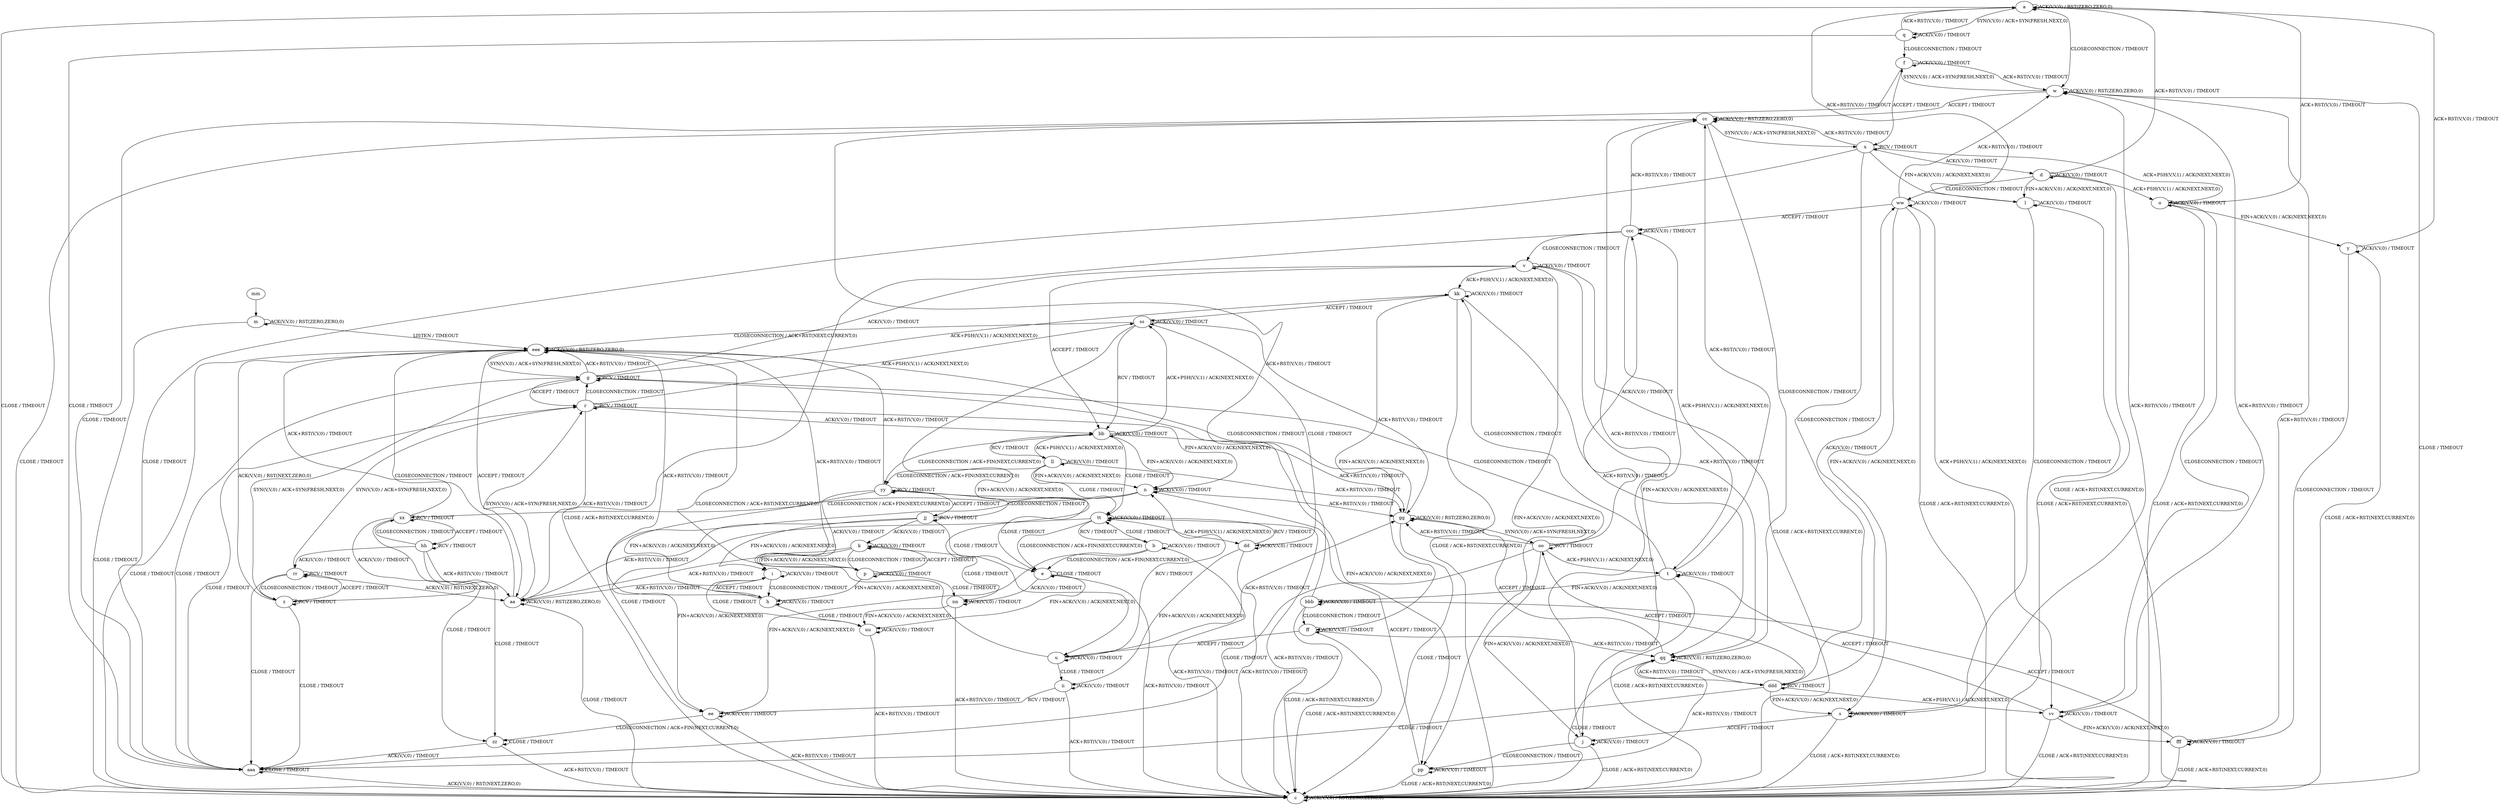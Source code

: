 digraph "" {
	graph ["Incoming time"=1.6243925094604492,
		"Outgoing time"=1.6893410682678223,
		Output="{'States': 58, 'Transitions': 685, 'Filename': '../results/tcp/TCP_Linux_Server-TCP_Linux_Server-yices-1.dot'}",
		Reference="{'States': 58, 'Transitions': 685, 'Filename': '../subjects/tcp/TCP_Linux_Server.dot'}",
		Solver=yices,
		Updated="{'States': 58, 'Transitions': 685, 'Filename': '../subjects/tcp/TCP_Linux_Server.dot'}",
		"f-measure"=1.0,
		precision=1.0,
		recall=1.0
	];
	a -> a [key=0,
	label="ACK(V,V,0) / RST(ZERO,ZERO,0)"];
a -> c [key=0,
label="CLOSE / TIMEOUT"];
a -> q [key=0,
label="SYN(V,V,0) / ACK+SYN(FRESH,NEXT,0)"];
a -> w [key=0,
label="CLOSECONNECTION / TIMEOUT"];
b -> b [key=0,
label="ACK(V,V,0) / TIMEOUT"];
b -> c [key=0,
label="ACK+RST(V,V,0) / TIMEOUT"];
b -> e [key=0,
label="CLOSECONNECTION / ACK+FIN(NEXT,CURRENT,0)"];
b -> ee [key=0,
label="FIN+ACK(V,V,0) / ACK(NEXT,NEXT,0)"];
b -> tt [key=0,
label="CLOSE / TIMEOUT"];
c -> c [key=0,
label="ACK(V,V,0) / RST(ZERO,ZERO,0)"];
d -> a [key=0,
label="ACK+RST(V,V,0) / TIMEOUT"];
d -> c [key=0,
label="CLOSE / ACK+RST(NEXT,CURRENT,0)"];
d -> d [key=0,
label="ACK(V,V,0) / TIMEOUT"];
d -> l [key=0,
label="FIN+ACK(V,V,0) / ACK(NEXT,NEXT,0)"];
d -> o [key=0,
label="ACK+PSH(V,V,1) / ACK(NEXT,NEXT,0)"];
d -> ww [key=0,
label="CLOSECONNECTION / TIMEOUT"];
e -> c [key=0,
label="ACK+RST(V,V,0) / TIMEOUT"];
e -> e [key=0,
label="CLOSE / TIMEOUT"];
e -> nn [key=0,
label="ACK(V,V,0) / TIMEOUT"];
e -> uu [key=0,
label="FIN+ACK(V,V,0) / ACK(NEXT,NEXT,0)"];
f -> f [key=0,
label="ACK(V,V,0) / TIMEOUT"];
f -> w [key=0,
label="ACK+RST(V,V,0) / TIMEOUT"];
f -> x [key=0,
label="ACCEPT / TIMEOUT"];
f -> aaa [key=0,
label="CLOSE / TIMEOUT"];
g -> g [key=0,
label="RCV / TIMEOUT"];
g -> r [key=0,
label="ACCEPT / TIMEOUT"];
g -> v [key=0,
label="ACK(V,V,0) / TIMEOUT"];
g -> kk [key=0,
label="ACK+PSH(V,V,1) / ACK(NEXT,NEXT,0)"];
g -> pp [key=0,
label="FIN+ACK(V,V,0) / ACK(NEXT,NEXT,0)"];
g -> aaa [key=0,
label="CLOSE / TIMEOUT"];
g -> eee [key=0,
label="ACK+RST(V,V,0) / TIMEOUT"];
h -> h [key=0,
label="ACK(V,V,0) / TIMEOUT"];
h -> i [key=0,
label="ACCEPT / TIMEOUT"];
h -> uu [key=0,
label="CLOSE / TIMEOUT"];
h -> eee [key=0,
label="ACK+RST(V,V,0) / TIMEOUT"];
i -> h [key=0,
label="CLOSECONNECTION / TIMEOUT"];
i -> i [key=0,
label="ACK(V,V,0) / TIMEOUT"];
i -> aa [key=0,
label="ACK+RST(V,V,0) / TIMEOUT"];
i -> uu [key=0,
label="CLOSE / TIMEOUT"];
j -> c [key=0,
label="CLOSE / ACK+RST(NEXT,CURRENT,0)"];
j -> j [key=0,
label="ACK(V,V,0) / TIMEOUT"];
j -> cc [key=0,
label="ACK+RST(V,V,0) / TIMEOUT"];
j -> pp [key=0,
label="CLOSECONNECTION / TIMEOUT"];
k -> i [key=0,
label="FIN+ACK(V,V,0) / ACK(NEXT,NEXT,0)"];
k -> k [key=0,
label="ACK(V,V,0) / TIMEOUT"];
k -> p [key=0,
label="CLOSECONNECTION / TIMEOUT"];
k -> aa [key=0,
label="ACK+RST(V,V,0) / TIMEOUT"];
k -> nn [key=0,
label="CLOSE / TIMEOUT"];
l -> a [key=0,
label="ACK+RST(V,V,0) / TIMEOUT"];
l -> c [key=0,
label="CLOSE / ACK+RST(NEXT,CURRENT,0)"];
l -> l [key=0,
label="ACK(V,V,0) / TIMEOUT"];
l -> s [key=0,
label="CLOSECONNECTION / TIMEOUT"];
m -> c [key=0,
label="CLOSE / TIMEOUT"];
m -> m [key=0,
label="ACK(V,V,0) / RST(ZERO,ZERO,0)"];
m -> eee [key=0,
label="LISTEN / TIMEOUT"];
n -> n [key=0,
label="ACK(V,V,0) / TIMEOUT"];
n -> ee [key=0,
label="CLOSE / TIMEOUT"];
n -> gg [key=0,
label="ACK+RST(V,V,0) / TIMEOUT"];
n -> xx [key=0,
label="CLOSECONNECTION / ACK+FIN(NEXT,CURRENT,0)"];
o -> a [key=0,
label="ACK+RST(V,V,0) / TIMEOUT"];
o -> c [key=0,
label="CLOSE / ACK+RST(NEXT,CURRENT,0)"];
o -> o [key=0,
label="ACK(V,V,0) / TIMEOUT"];
o -> y [key=0,
label="FIN+ACK(V,V,0) / ACK(NEXT,NEXT,0)"];
o -> vv [key=0,
label="CLOSECONNECTION / TIMEOUT"];
p -> h [key=0,
label="FIN+ACK(V,V,0) / ACK(NEXT,NEXT,0)"];
p -> k [key=0,
label="ACCEPT / TIMEOUT"];
p -> p [key=0,
label="ACK(V,V,0) / TIMEOUT"];
p -> nn [key=0,
label="CLOSE / TIMEOUT"];
p -> eee [key=0,
label="ACK+RST(V,V,0) / TIMEOUT"];
q -> a [key=0,
label="ACK+RST(V,V,0) / TIMEOUT"];
q -> f [key=0,
label="CLOSECONNECTION / TIMEOUT"];
q -> q [key=0,
label="ACK(V,V,0) / TIMEOUT"];
q -> aaa [key=0,
label="CLOSE / TIMEOUT"];
r -> g [key=0,
label="CLOSECONNECTION / TIMEOUT"];
r -> n [key=0,
label="FIN+ACK(V,V,0) / ACK(NEXT,NEXT,0)"];
r -> r [key=0,
label="RCV / TIMEOUT"];
r -> aa [key=0,
label="ACK+RST(V,V,0) / TIMEOUT"];
r -> bb [key=0,
label="ACK(V,V,0) / TIMEOUT"];
r -> ss [key=0,
label="ACK+PSH(V,V,1) / ACK(NEXT,NEXT,0)"];
r -> aaa [key=0,
label="CLOSE / TIMEOUT"];
s -> c [key=0,
label="CLOSE / ACK+RST(NEXT,CURRENT,0)"];
s -> j [key=0,
label="ACCEPT / TIMEOUT"];
s -> s [key=0,
label="ACK(V,V,0) / TIMEOUT"];
s -> w [key=0,
label="ACK+RST(V,V,0) / TIMEOUT"];
t -> c [key=0,
label="CLOSE / ACK+RST(NEXT,CURRENT,0)"];
t -> t [key=0,
label="ACK(V,V,0) / TIMEOUT"];
t -> cc [key=0,
label="ACK+RST(V,V,0) / TIMEOUT"];
t -> kk [key=0,
label="CLOSECONNECTION / TIMEOUT"];
t -> bbb [key=0,
label="FIN+ACK(V,V,0) / ACK(NEXT,NEXT,0)"];
u -> n [key=0,
label="RCV / TIMEOUT"];
u -> u [key=0,
label="ACK(V,V,0) / TIMEOUT"];
u -> gg [key=0,
label="ACK+RST(V,V,0) / TIMEOUT"];
u -> ii [key=0,
label="CLOSE / TIMEOUT"];
u -> eee [key=0,
label="CLOSECONNECTION / ACK+RST(NEXT,CURRENT,0)"];
v -> c [key=0,
label="CLOSE / ACK+RST(NEXT,CURRENT,0)"];
v -> v [key=0,
label="ACK(V,V,0) / TIMEOUT"];
v -> bb [key=0,
label="ACCEPT / TIMEOUT"];
v -> kk [key=0,
label="ACK+PSH(V,V,1) / ACK(NEXT,NEXT,0)"];
v -> pp [key=0,
label="FIN+ACK(V,V,0) / ACK(NEXT,NEXT,0)"];
v -> qq [key=0,
label="ACK+RST(V,V,0) / TIMEOUT"];
w -> c [key=0,
label="CLOSE / TIMEOUT"];
w -> f [key=0,
label="SYN(V,V,0) / ACK+SYN(FRESH,NEXT,0)"];
w -> w [key=0,
label="ACK(V,V,0) / RST(ZERO,ZERO,0)"];
w -> cc [key=0,
label="ACCEPT / TIMEOUT"];
x -> d [key=0,
label="ACK(V,V,0) / TIMEOUT"];
x -> l [key=0,
label="FIN+ACK(V,V,0) / ACK(NEXT,NEXT,0)"];
x -> o [key=0,
label="ACK+PSH(V,V,1) / ACK(NEXT,NEXT,0)"];
x -> x [key=0,
label="RCV / TIMEOUT"];
x -> cc [key=0,
label="ACK+RST(V,V,0) / TIMEOUT"];
x -> aaa [key=0,
label="CLOSE / TIMEOUT"];
x -> ddd [key=0,
label="CLOSECONNECTION / TIMEOUT"];
y -> a [key=0,
label="ACK+RST(V,V,0) / TIMEOUT"];
y -> c [key=0,
label="CLOSE / ACK+RST(NEXT,CURRENT,0)"];
y -> y [key=0,
label="ACK(V,V,0) / TIMEOUT"];
y -> fff [key=0,
label="CLOSECONNECTION / TIMEOUT"];
z -> g [key=0,
label="SYN(V,V,0) / ACK+SYN(FRESH,NEXT,0)"];
z -> z [key=0,
label="RCV / TIMEOUT"];
z -> rr [key=0,
label="ACCEPT / TIMEOUT"];
z -> aaa [key=0,
label="CLOSE / TIMEOUT"];
z -> eee [key=0,
label="ACK(V,V,0) / RST(NEXT,ZERO,0)"];
aa -> c [key=0,
label="CLOSE / TIMEOUT"];
aa -> r [key=0,
label="SYN(V,V,0) / ACK+SYN(FRESH,NEXT,0)"];
aa -> aa [key=0,
label="ACK(V,V,0) / RST(ZERO,ZERO,0)"];
aa -> eee [key=0,
label="CLOSECONNECTION / TIMEOUT"];
bb -> n [key=0,
label="FIN+ACK(V,V,0) / ACK(NEXT,NEXT,0)"];
bb -> bb [key=0,
label="ACK(V,V,0) / TIMEOUT"];
bb -> gg [key=0,
label="ACK+RST(V,V,0) / TIMEOUT"];
bb -> ll [key=0,
label="RCV / TIMEOUT"];
bb -> ss [key=0,
label="ACK+PSH(V,V,1) / ACK(NEXT,NEXT,0)"];
bb -> tt [key=0,
label="CLOSE / TIMEOUT"];
bb -> yy [key=0,
label="CLOSECONNECTION / ACK+FIN(NEXT,CURRENT,0)"];
cc -> c [key=0,
label="CLOSE / TIMEOUT"];
cc -> x [key=0,
label="SYN(V,V,0) / ACK+SYN(FRESH,NEXT,0)"];
cc -> cc [key=0,
label="ACK(V,V,0) / RST(ZERO,ZERO,0)"];
cc -> qq [key=0,
label="CLOSECONNECTION / TIMEOUT"];
dd -> c [key=0,
label="ACK+RST(V,V,0) / TIMEOUT"];
dd -> dd [key=0,
label="ACK(V,V,0) / TIMEOUT"];
dd -> ii [key=0,
label="FIN+ACK(V,V,0) / ACK(NEXT,NEXT,0)"];
dd -> tt [key=0,
label="RCV / TIMEOUT"];
ee -> c [key=0,
label="ACK+RST(V,V,0) / TIMEOUT"];
ee -> ee [key=0,
label="ACK(V,V,0) / TIMEOUT"];
ee -> zz [key=0,
label="CLOSECONNECTION / ACK+FIN(NEXT,CURRENT,0)"];
ff -> c [key=0,
label="CLOSE / ACK+RST(NEXT,CURRENT,0)"];
ff -> u [key=0,
label="ACCEPT / TIMEOUT"];
ff -> ff [key=0,
label="ACK(V,V,0) / TIMEOUT"];
ff -> qq [key=0,
label="ACK+RST(V,V,0) / TIMEOUT"];
gg -> c [key=0,
label="CLOSE / TIMEOUT"];
gg -> gg [key=0,
label="ACK(V,V,0) / RST(ZERO,ZERO,0)"];
gg -> oo [key=0,
label="SYN(V,V,0) / ACK+SYN(FRESH,NEXT,0)"];
gg -> eee [key=0,
label="CLOSECONNECTION / TIMEOUT"];
hh -> aa [key=0,
label="ACK+RST(V,V,0) / TIMEOUT"];
hh -> hh [key=0,
label="RCV / TIMEOUT"];
hh -> rr [key=0,
label="ACK(V,V,0) / TIMEOUT"];
hh -> xx [key=0,
label="CLOSECONNECTION / TIMEOUT"];
hh -> zz [key=0,
label="CLOSE / TIMEOUT"];
ii -> c [key=0,
label="ACK+RST(V,V,0) / TIMEOUT"];
ii -> ee [key=0,
label="RCV / TIMEOUT"];
ii -> ii [key=0,
label="ACK(V,V,0) / TIMEOUT"];
jj -> e [key=0,
label="CLOSE / TIMEOUT"];
jj -> i [key=0,
label="FIN+ACK(V,V,0) / ACK(NEXT,NEXT,0)"];
jj -> k [key=0,
label="ACK(V,V,0) / TIMEOUT"];
jj -> aa [key=0,
label="ACK+RST(V,V,0) / TIMEOUT"];
jj -> jj [key=0,
label="RCV / TIMEOUT"];
jj -> yy [key=0,
label="CLOSECONNECTION / TIMEOUT"];
kk -> c [key=0,
label="CLOSE / ACK+RST(NEXT,CURRENT,0)"];
kk -> ff [key=0,
label="FIN+ACK(V,V,0) / ACK(NEXT,NEXT,0)"];
kk -> kk [key=0,
label="ACK(V,V,0) / TIMEOUT"];
kk -> qq [key=0,
label="ACK+RST(V,V,0) / TIMEOUT"];
kk -> ss [key=0,
label="ACCEPT / TIMEOUT"];
ll -> n [key=0,
label="FIN+ACK(V,V,0) / ACK(NEXT,NEXT,0)"];
ll -> bb [key=0,
label="ACK+PSH(V,V,1) / ACK(NEXT,NEXT,0)"];
ll -> gg [key=0,
label="ACK+RST(V,V,0) / TIMEOUT"];
ll -> ll [key=0,
label="ACK(V,V,0) / TIMEOUT"];
ll -> tt [key=0,
label="CLOSE / TIMEOUT"];
ll -> yy [key=0,
label="CLOSECONNECTION / ACK+FIN(NEXT,CURRENT,0)"];
mm -> m [key=0];
nn -> c [key=0,
label="ACK+RST(V,V,0) / TIMEOUT"];
nn -> nn [key=0,
label="ACK(V,V,0) / TIMEOUT"];
nn -> uu [key=0,
label="FIN+ACK(V,V,0) / ACK(NEXT,NEXT,0)"];
oo -> g [key=0,
label="CLOSECONNECTION / TIMEOUT"];
oo -> j [key=0,
label="FIN+ACK(V,V,0) / ACK(NEXT,NEXT,0)"];
oo -> t [key=0,
label="ACK+PSH(V,V,1) / ACK(NEXT,NEXT,0)"];
oo -> gg [key=0,
label="ACK+RST(V,V,0) / TIMEOUT"];
oo -> oo [key=0,
label="RCV / TIMEOUT"];
oo -> aaa [key=0,
label="CLOSE / TIMEOUT"];
oo -> ccc [key=0,
label="ACK(V,V,0) / TIMEOUT"];
pp -> c [key=0,
label="CLOSE / ACK+RST(NEXT,CURRENT,0)"];
pp -> n [key=0,
label="ACCEPT / TIMEOUT"];
pp -> pp [key=0,
label="ACK(V,V,0) / TIMEOUT"];
pp -> qq [key=0,
label="ACK+RST(V,V,0) / TIMEOUT"];
qq -> c [key=0,
label="CLOSE / TIMEOUT"];
qq -> gg [key=0,
label="ACCEPT / TIMEOUT"];
qq -> qq [key=0,
label="ACK(V,V,0) / RST(ZERO,ZERO,0)"];
qq -> ddd [key=0,
label="SYN(V,V,0) / ACK+SYN(FRESH,NEXT,0)"];
rr -> r [key=0,
label="SYN(V,V,0) / ACK+SYN(FRESH,NEXT,0)"];
rr -> z [key=0,
label="CLOSECONNECTION / TIMEOUT"];
rr -> aa [key=0,
label="ACK(V,V,0) / RST(NEXT,ZERO,0)"];
rr -> rr [key=0,
label="RCV / TIMEOUT"];
rr -> aaa [key=0,
label="CLOSE / TIMEOUT"];
ss -> u [key=0,
label="FIN+ACK(V,V,0) / ACK(NEXT,NEXT,0)"];
ss -> bb [key=0,
label="RCV / TIMEOUT"];
ss -> dd [key=0,
label="CLOSE / TIMEOUT"];
ss -> gg [key=0,
label="ACK+RST(V,V,0) / TIMEOUT"];
ss -> ss [key=0,
label="ACK(V,V,0) / TIMEOUT"];
ss -> eee [key=0,
label="CLOSECONNECTION / ACK+RST(NEXT,CURRENT,0)"];
tt -> b [key=0,
label="RCV / TIMEOUT"];
tt -> c [key=0,
label="ACK+RST(V,V,0) / TIMEOUT"];
tt -> e [key=0,
label="CLOSECONNECTION / ACK+FIN(NEXT,CURRENT,0)"];
tt -> dd [key=0,
label="ACK+PSH(V,V,1) / ACK(NEXT,NEXT,0)"];
tt -> ee [key=0,
label="FIN+ACK(V,V,0) / ACK(NEXT,NEXT,0)"];
tt -> tt [key=0,
label="ACK(V,V,0) / TIMEOUT"];
uu -> c [key=0,
label="ACK+RST(V,V,0) / TIMEOUT"];
uu -> uu [key=0,
label="ACK(V,V,0) / TIMEOUT"];
vv -> c [key=0,
label="CLOSE / ACK+RST(NEXT,CURRENT,0)"];
vv -> t [key=0,
label="ACCEPT / TIMEOUT"];
vv -> w [key=0,
label="ACK+RST(V,V,0) / TIMEOUT"];
vv -> vv [key=0,
label="ACK(V,V,0) / TIMEOUT"];
vv -> fff [key=0,
label="FIN+ACK(V,V,0) / ACK(NEXT,NEXT,0)"];
ww -> c [key=0,
label="CLOSE / ACK+RST(NEXT,CURRENT,0)"];
ww -> s [key=0,
label="FIN+ACK(V,V,0) / ACK(NEXT,NEXT,0)"];
ww -> w [key=0,
label="ACK+RST(V,V,0) / TIMEOUT"];
ww -> vv [key=0,
label="ACK+PSH(V,V,1) / ACK(NEXT,NEXT,0)"];
ww -> ww [key=0,
label="ACK(V,V,0) / TIMEOUT"];
ww -> ccc [key=0,
label="ACCEPT / TIMEOUT"];
xx -> z [key=0,
label="ACK(V,V,0) / TIMEOUT"];
xx -> hh [key=0,
label="ACCEPT / TIMEOUT"];
xx -> xx [key=0,
label="RCV / TIMEOUT"];
xx -> zz [key=0,
label="CLOSE / TIMEOUT"];
xx -> eee [key=0,
label="ACK+RST(V,V,0) / TIMEOUT"];
yy -> e [key=0,
label="CLOSE / TIMEOUT"];
yy -> h [key=0,
label="FIN+ACK(V,V,0) / ACK(NEXT,NEXT,0)"];
yy -> p [key=0,
label="ACK(V,V,0) / TIMEOUT"];
yy -> jj [key=0,
label="ACCEPT / TIMEOUT"];
yy -> yy [key=0,
label="RCV / TIMEOUT"];
yy -> eee [key=0,
label="ACK+RST(V,V,0) / TIMEOUT"];
zz -> c [key=0,
label="ACK+RST(V,V,0) / TIMEOUT"];
zz -> zz [key=0,
label="CLOSE / TIMEOUT"];
zz -> aaa [key=0,
label="ACK(V,V,0) / TIMEOUT"];
aaa -> c [key=0,
label="ACK(V,V,0) / RST(NEXT,ZERO,0)"];
aaa -> aaa [key=0,
label="CLOSE / TIMEOUT"];
bbb -> c [key=0,
label="CLOSE / ACK+RST(NEXT,CURRENT,0)"];
bbb -> cc [key=0,
label="ACK+RST(V,V,0) / TIMEOUT"];
bbb -> ff [key=0,
label="CLOSECONNECTION / TIMEOUT"];
bbb -> bbb [key=0,
label="ACK(V,V,0) / TIMEOUT"];
ccc -> c [key=0,
label="CLOSE / ACK+RST(NEXT,CURRENT,0)"];
ccc -> j [key=0,
label="FIN+ACK(V,V,0) / ACK(NEXT,NEXT,0)"];
ccc -> t [key=0,
label="ACK+PSH(V,V,1) / ACK(NEXT,NEXT,0)"];
ccc -> v [key=0,
label="CLOSECONNECTION / TIMEOUT"];
ccc -> cc [key=0,
label="ACK+RST(V,V,0) / TIMEOUT"];
ccc -> ccc [key=0,
label="ACK(V,V,0) / TIMEOUT"];
ddd -> s [key=0,
label="FIN+ACK(V,V,0) / ACK(NEXT,NEXT,0)"];
ddd -> oo [key=0,
label="ACCEPT / TIMEOUT"];
ddd -> qq [key=0,
label="ACK+RST(V,V,0) / TIMEOUT"];
ddd -> vv [key=0,
label="ACK+PSH(V,V,1) / ACK(NEXT,NEXT,0)"];
ddd -> ww [key=0,
label="ACK(V,V,0) / TIMEOUT"];
ddd -> aaa [key=0,
label="CLOSE / TIMEOUT"];
ddd -> ddd [key=0,
label="RCV / TIMEOUT"];
eee -> c [key=0,
label="CLOSE / TIMEOUT"];
eee -> g [key=0,
label="SYN(V,V,0) / ACK+SYN(FRESH,NEXT,0)"];
eee -> aa [key=0,
label="ACCEPT / TIMEOUT"];
eee -> eee [key=0,
label="ACK(V,V,0) / RST(ZERO,ZERO,0)"];
fff -> c [key=0,
label="CLOSE / ACK+RST(NEXT,CURRENT,0)"];
fff -> w [key=0,
label="ACK+RST(V,V,0) / TIMEOUT"];
fff -> bbb [key=0,
label="ACCEPT / TIMEOUT"];
fff -> fff [key=0,
label="ACK(V,V,0) / TIMEOUT"];
}
